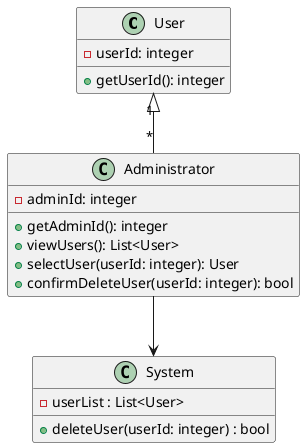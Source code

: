 @startuml
class User {
 - userId: integer
 + getUserId(): integer
}

class Administrator {
 - adminId: integer
 + getAdminId(): integer
 + viewUsers(): List<User>
 + selectUser(userId: integer): User
 + confirmDeleteUser(userId: integer): bool
}

class System {
 - userList : List<User>
 + deleteUser(userId: integer) : bool
}

User "1" <|-- "*" Administrator
Administrator --> System
@enduml